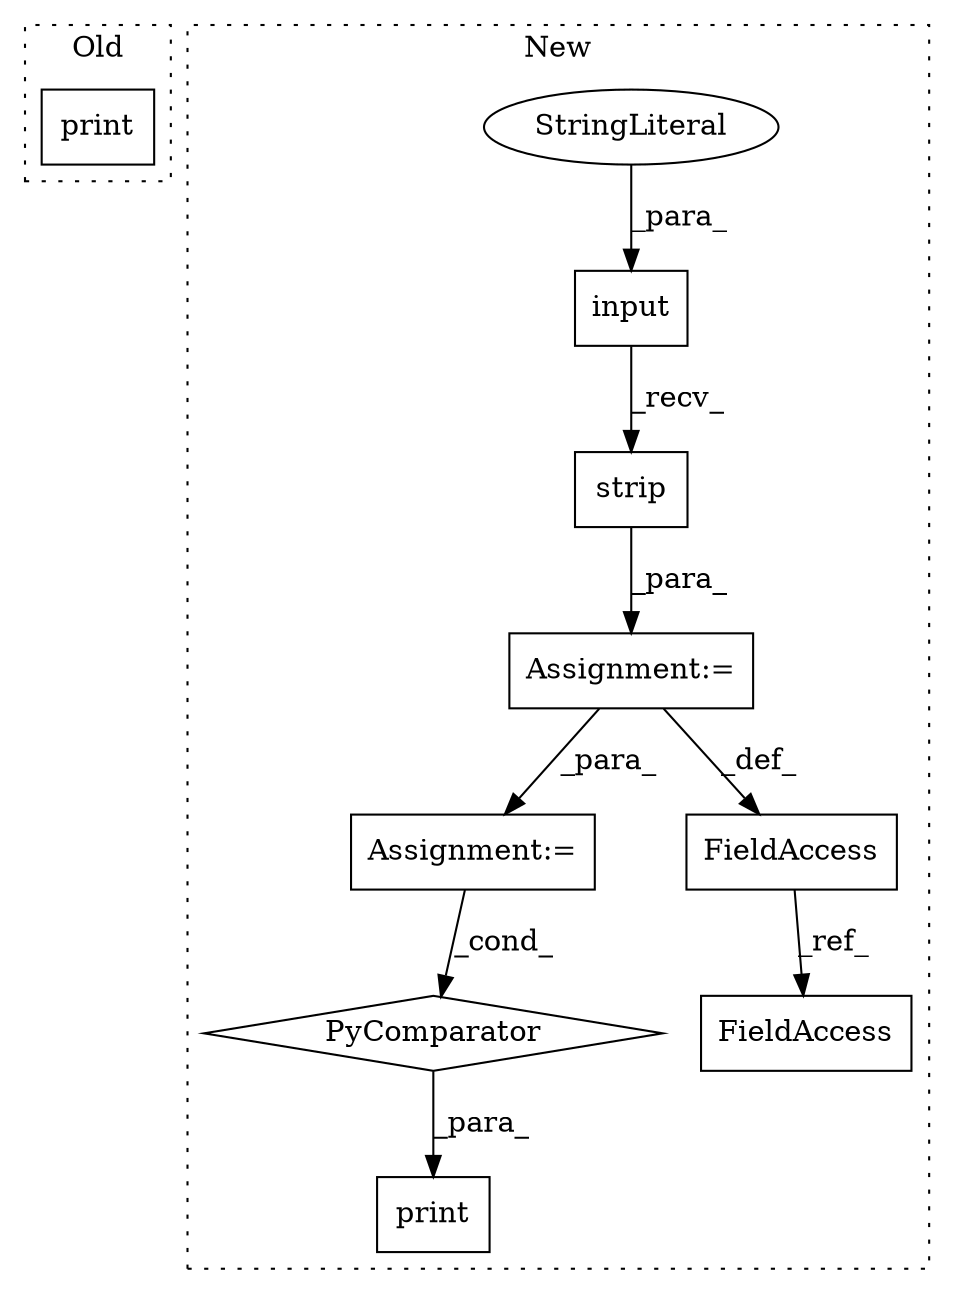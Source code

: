 digraph G {
subgraph cluster0 {
1 [label="print" a="32" s="475,493" l="6,1" shape="box"];
label = "Old";
style="dotted";
}
subgraph cluster1 {
2 [label="strip" a="32" s="1085" l="7" shape="box"];
3 [label="Assignment:=" a="7" s="1026" l="1" shape="box"];
4 [label="Assignment:=" a="7" s="1517" l="24" shape="box"];
5 [label="print" a="32" s="1396,1544" l="6,1" shape="box"];
6 [label="FieldAccess" a="22" s="1025" l="1" shape="box"];
7 [label="FieldAccess" a="22" s="1305" l="1" shape="box"];
8 [label="PyComparator" a="113" s="1517" l="24" shape="diamond"];
9 [label="input" a="32" s="1031,1083" l="6,1" shape="box"];
10 [label="StringLiteral" a="45" s="1037" l="46" shape="ellipse"];
label = "New";
style="dotted";
}
2 -> 3 [label="_para_"];
3 -> 4 [label="_para_"];
3 -> 6 [label="_def_"];
4 -> 8 [label="_cond_"];
6 -> 7 [label="_ref_"];
8 -> 5 [label="_para_"];
9 -> 2 [label="_recv_"];
10 -> 9 [label="_para_"];
}